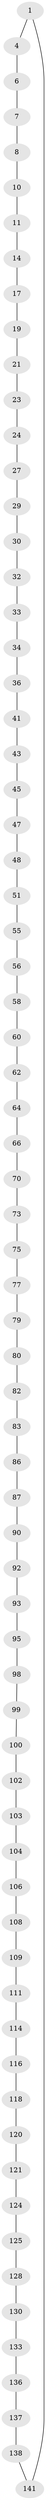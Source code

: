 // original degree distribution, {2: 1.0}
// Generated by graph-tools (version 1.1) at 2025/20/03/04/25 18:20:20]
// undirected, 71 vertices, 71 edges
graph export_dot {
graph [start="1"]
  node [color=gray90,style=filled];
  1 [super="+2"];
  4 [super="+5"];
  6;
  7;
  8 [super="+9"];
  10;
  11 [super="+12"];
  14 [super="+15"];
  17 [super="+18"];
  19 [super="+20"];
  21 [super="+22"];
  23;
  24 [super="+25"];
  27 [super="+28"];
  29;
  30 [super="+31"];
  32;
  33;
  34 [super="+35"];
  36 [super="+37"];
  41 [super="+42"];
  43 [super="+44"];
  45 [super="+46"];
  47;
  48 [super="+49"];
  51 [super="+52"];
  55;
  56 [super="+57"];
  58 [super="+59"];
  60 [super="+61"];
  62 [super="+63"];
  64 [super="+65"];
  66 [super="+67"];
  70 [super="+71"];
  73 [super="+74"];
  75 [super="+76"];
  77 [super="+78"];
  79;
  80 [super="+81"];
  82;
  83 [super="+84"];
  86;
  87 [super="+88"];
  90 [super="+91"];
  92;
  93 [super="+94"];
  95 [super="+96"];
  98;
  99;
  100 [super="+101"];
  102;
  103;
  104 [super="+105"];
  106 [super="+107"];
  108;
  109 [super="+110"];
  111 [super="+112"];
  114 [super="+115"];
  116 [super="+117"];
  118 [super="+119"];
  120;
  121 [super="+122"];
  124;
  125 [super="+126"];
  128 [super="+129"];
  130 [super="+131"];
  133 [super="+134"];
  136;
  137;
  138 [super="+139"];
  141 [super="+142"];
  1 -- 141;
  1 -- 4;
  4 -- 6;
  6 -- 7;
  7 -- 8;
  8 -- 10;
  10 -- 11;
  11 -- 14;
  14 -- 17;
  17 -- 19;
  19 -- 21;
  21 -- 23;
  23 -- 24;
  24 -- 27;
  27 -- 29;
  29 -- 30;
  30 -- 32;
  32 -- 33;
  33 -- 34;
  34 -- 36;
  36 -- 41;
  41 -- 43;
  43 -- 45;
  45 -- 47;
  47 -- 48;
  48 -- 51;
  51 -- 55;
  55 -- 56;
  56 -- 58;
  58 -- 60;
  60 -- 62;
  62 -- 64;
  64 -- 66;
  66 -- 70;
  70 -- 73;
  73 -- 75;
  75 -- 77;
  77 -- 79;
  79 -- 80;
  80 -- 82;
  82 -- 83;
  83 -- 86;
  86 -- 87;
  87 -- 90;
  90 -- 92;
  92 -- 93;
  93 -- 95;
  95 -- 98;
  98 -- 99;
  99 -- 100;
  100 -- 102;
  102 -- 103;
  103 -- 104;
  104 -- 106;
  106 -- 108;
  108 -- 109;
  109 -- 111;
  111 -- 114;
  114 -- 116;
  116 -- 118;
  118 -- 120;
  120 -- 121;
  121 -- 124;
  124 -- 125;
  125 -- 128;
  128 -- 130;
  130 -- 133;
  133 -- 136;
  136 -- 137;
  137 -- 138;
  138 -- 141;
}
